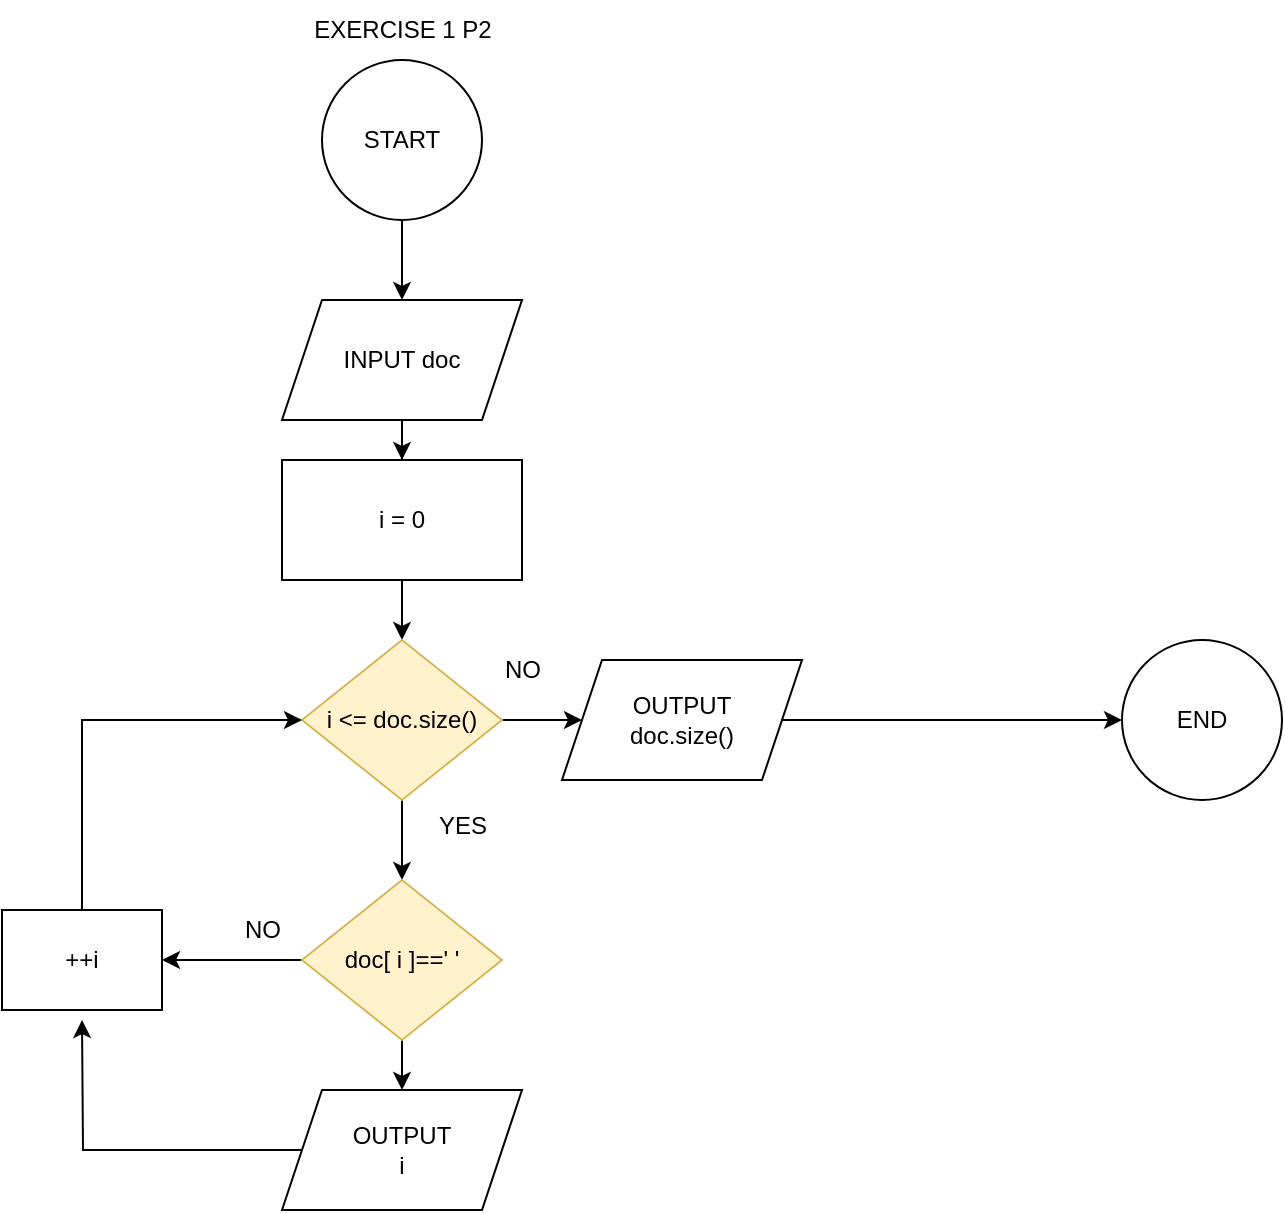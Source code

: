 <mxfile version="24.4.6" type="device">
  <diagram name="EXERCISE-1" id="kZmeCQkog975-yODeG2e">
    <mxGraphModel dx="1002" dy="582" grid="1" gridSize="10" guides="1" tooltips="1" connect="1" arrows="1" fold="1" page="1" pageScale="1" pageWidth="850" pageHeight="1100" math="0" shadow="0">
      <root>
        <mxCell id="0" />
        <mxCell id="1" parent="0" />
        <mxCell id="uWYNO-Ku3u4Yxy8wI5AT-1" value="EXERCISE 1 P2" style="text;html=1;align=center;verticalAlign=middle;resizable=0;points=[];autosize=1;strokeColor=none;fillColor=none;" parent="1" vertex="1">
          <mxGeometry x="315" width="110" height="30" as="geometry" />
        </mxCell>
        <mxCell id="uWYNO-Ku3u4Yxy8wI5AT-2" value="" style="edgeStyle=orthogonalEdgeStyle;rounded=0;orthogonalLoop=1;jettySize=auto;html=1;" parent="1" source="uWYNO-Ku3u4Yxy8wI5AT-3" target="uWYNO-Ku3u4Yxy8wI5AT-5" edge="1">
          <mxGeometry relative="1" as="geometry" />
        </mxCell>
        <mxCell id="uWYNO-Ku3u4Yxy8wI5AT-3" value="START" style="ellipse;whiteSpace=wrap;html=1;" parent="1" vertex="1">
          <mxGeometry x="330" y="30" width="80" height="80" as="geometry" />
        </mxCell>
        <mxCell id="uWYNO-Ku3u4Yxy8wI5AT-4" value="" style="edgeStyle=orthogonalEdgeStyle;rounded=0;orthogonalLoop=1;jettySize=auto;html=1;" parent="1" source="uWYNO-Ku3u4Yxy8wI5AT-5" target="uWYNO-Ku3u4Yxy8wI5AT-7" edge="1">
          <mxGeometry relative="1" as="geometry" />
        </mxCell>
        <mxCell id="uWYNO-Ku3u4Yxy8wI5AT-5" value="INPUT doc" style="shape=parallelogram;perimeter=parallelogramPerimeter;whiteSpace=wrap;html=1;fixedSize=1;" parent="1" vertex="1">
          <mxGeometry x="310" y="150" width="120" height="60" as="geometry" />
        </mxCell>
        <mxCell id="uWYNO-Ku3u4Yxy8wI5AT-6" value="" style="edgeStyle=orthogonalEdgeStyle;rounded=0;orthogonalLoop=1;jettySize=auto;html=1;" parent="1" source="uWYNO-Ku3u4Yxy8wI5AT-7" target="uWYNO-Ku3u4Yxy8wI5AT-10" edge="1">
          <mxGeometry relative="1" as="geometry" />
        </mxCell>
        <mxCell id="uWYNO-Ku3u4Yxy8wI5AT-7" value="i = 0" style="whiteSpace=wrap;html=1;" parent="1" vertex="1">
          <mxGeometry x="310" y="230" width="120" height="60" as="geometry" />
        </mxCell>
        <mxCell id="uWYNO-Ku3u4Yxy8wI5AT-8" value="" style="edgeStyle=orthogonalEdgeStyle;rounded=0;orthogonalLoop=1;jettySize=auto;html=1;" parent="1" source="uWYNO-Ku3u4Yxy8wI5AT-10" target="uWYNO-Ku3u4Yxy8wI5AT-15" edge="1">
          <mxGeometry relative="1" as="geometry" />
        </mxCell>
        <mxCell id="uWYNO-Ku3u4Yxy8wI5AT-9" value="" style="edgeStyle=orthogonalEdgeStyle;rounded=0;orthogonalLoop=1;jettySize=auto;html=1;" parent="1" source="uWYNO-Ku3u4Yxy8wI5AT-10" target="uWYNO-Ku3u4Yxy8wI5AT-22" edge="1">
          <mxGeometry relative="1" as="geometry" />
        </mxCell>
        <mxCell id="uWYNO-Ku3u4Yxy8wI5AT-10" value="i &amp;lt;= doc.size()" style="rhombus;whiteSpace=wrap;html=1;fillColor=#fff2cc;strokeColor=#d6b656;" parent="1" vertex="1">
          <mxGeometry x="320" y="320" width="100" height="80" as="geometry" />
        </mxCell>
        <mxCell id="uWYNO-Ku3u4Yxy8wI5AT-11" value="NO" style="text;html=1;align=center;verticalAlign=middle;resizable=0;points=[];autosize=1;strokeColor=none;fillColor=none;" parent="1" vertex="1">
          <mxGeometry x="410" y="320" width="40" height="30" as="geometry" />
        </mxCell>
        <mxCell id="uWYNO-Ku3u4Yxy8wI5AT-12" value="YES" style="text;html=1;align=center;verticalAlign=middle;resizable=0;points=[];autosize=1;strokeColor=none;fillColor=none;" parent="1" vertex="1">
          <mxGeometry x="375" y="398" width="50" height="30" as="geometry" />
        </mxCell>
        <mxCell id="uWYNO-Ku3u4Yxy8wI5AT-13" value="" style="edgeStyle=orthogonalEdgeStyle;rounded=0;orthogonalLoop=1;jettySize=auto;html=1;" parent="1" source="uWYNO-Ku3u4Yxy8wI5AT-15" target="uWYNO-Ku3u4Yxy8wI5AT-17" edge="1">
          <mxGeometry relative="1" as="geometry" />
        </mxCell>
        <mxCell id="uWYNO-Ku3u4Yxy8wI5AT-14" value="" style="edgeStyle=orthogonalEdgeStyle;rounded=0;orthogonalLoop=1;jettySize=auto;html=1;" parent="1" source="uWYNO-Ku3u4Yxy8wI5AT-15" target="uWYNO-Ku3u4Yxy8wI5AT-20" edge="1">
          <mxGeometry relative="1" as="geometry" />
        </mxCell>
        <mxCell id="uWYNO-Ku3u4Yxy8wI5AT-15" value="doc[ i ]==&#39; &#39;" style="rhombus;whiteSpace=wrap;html=1;fillColor=#fff2cc;strokeColor=#d6b656;" parent="1" vertex="1">
          <mxGeometry x="320" y="440" width="100" height="80" as="geometry" />
        </mxCell>
        <mxCell id="uWYNO-Ku3u4Yxy8wI5AT-16" style="edgeStyle=orthogonalEdgeStyle;rounded=0;orthogonalLoop=1;jettySize=auto;html=1;exitX=0.5;exitY=0;exitDx=0;exitDy=0;entryX=0;entryY=0.5;entryDx=0;entryDy=0;" parent="1" source="uWYNO-Ku3u4Yxy8wI5AT-17" target="uWYNO-Ku3u4Yxy8wI5AT-10" edge="1">
          <mxGeometry relative="1" as="geometry" />
        </mxCell>
        <mxCell id="uWYNO-Ku3u4Yxy8wI5AT-17" value="++i" style="whiteSpace=wrap;html=1;" parent="1" vertex="1">
          <mxGeometry x="170" y="455" width="80" height="50" as="geometry" />
        </mxCell>
        <mxCell id="uWYNO-Ku3u4Yxy8wI5AT-18" value="NO" style="text;html=1;align=center;verticalAlign=middle;resizable=0;points=[];autosize=1;strokeColor=none;fillColor=none;" parent="1" vertex="1">
          <mxGeometry x="280" y="450" width="40" height="30" as="geometry" />
        </mxCell>
        <mxCell id="uWYNO-Ku3u4Yxy8wI5AT-19" style="edgeStyle=orthogonalEdgeStyle;rounded=0;orthogonalLoop=1;jettySize=auto;html=1;exitX=0;exitY=0.5;exitDx=0;exitDy=0;" parent="1" source="uWYNO-Ku3u4Yxy8wI5AT-20" edge="1">
          <mxGeometry relative="1" as="geometry">
            <mxPoint x="210" y="510" as="targetPoint" />
          </mxGeometry>
        </mxCell>
        <mxCell id="uWYNO-Ku3u4Yxy8wI5AT-20" value="OUTPUT&lt;div&gt;i&lt;/div&gt;" style="shape=parallelogram;perimeter=parallelogramPerimeter;whiteSpace=wrap;html=1;fixedSize=1;" parent="1" vertex="1">
          <mxGeometry x="310" y="545" width="120" height="60" as="geometry" />
        </mxCell>
        <mxCell id="uWYNO-Ku3u4Yxy8wI5AT-21" value="" style="edgeStyle=orthogonalEdgeStyle;rounded=0;orthogonalLoop=1;jettySize=auto;html=1;" parent="1" source="uWYNO-Ku3u4Yxy8wI5AT-22" target="uWYNO-Ku3u4Yxy8wI5AT-23" edge="1">
          <mxGeometry relative="1" as="geometry" />
        </mxCell>
        <mxCell id="uWYNO-Ku3u4Yxy8wI5AT-22" value="OUTPUT&lt;div&gt;doc.size()&lt;/div&gt;" style="shape=parallelogram;perimeter=parallelogramPerimeter;whiteSpace=wrap;html=1;fixedSize=1;" parent="1" vertex="1">
          <mxGeometry x="450" y="330" width="120" height="60" as="geometry" />
        </mxCell>
        <mxCell id="uWYNO-Ku3u4Yxy8wI5AT-23" value="END" style="ellipse;whiteSpace=wrap;html=1;" parent="1" vertex="1">
          <mxGeometry x="730" y="320" width="80" height="80" as="geometry" />
        </mxCell>
      </root>
    </mxGraphModel>
  </diagram>
</mxfile>
